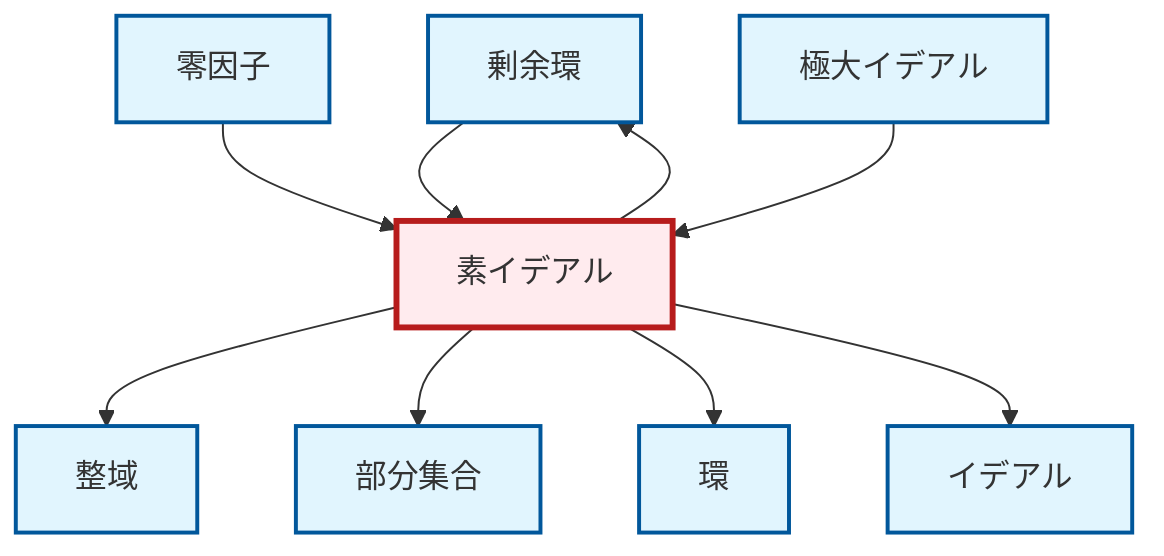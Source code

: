 graph TD
    classDef definition fill:#e1f5fe,stroke:#01579b,stroke-width:2px
    classDef theorem fill:#f3e5f5,stroke:#4a148c,stroke-width:2px
    classDef axiom fill:#fff3e0,stroke:#e65100,stroke-width:2px
    classDef example fill:#e8f5e9,stroke:#1b5e20,stroke-width:2px
    classDef current fill:#ffebee,stroke:#b71c1c,stroke-width:3px
    def-subset["部分集合"]:::definition
    def-ring["環"]:::definition
    def-quotient-ring["剰余環"]:::definition
    def-zero-divisor["零因子"]:::definition
    def-integral-domain["整域"]:::definition
    def-ideal["イデアル"]:::definition
    def-prime-ideal["素イデアル"]:::definition
    def-maximal-ideal["極大イデアル"]:::definition
    def-quotient-ring --> def-prime-ideal
    def-prime-ideal --> def-integral-domain
    def-prime-ideal --> def-quotient-ring
    def-prime-ideal --> def-subset
    def-zero-divisor --> def-prime-ideal
    def-prime-ideal --> def-ring
    def-prime-ideal --> def-ideal
    def-maximal-ideal --> def-prime-ideal
    class def-prime-ideal current